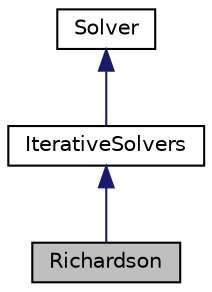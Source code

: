 digraph "Richardson"
{
  edge [fontname="Helvetica",fontsize="10",labelfontname="Helvetica",labelfontsize="10"];
  node [fontname="Helvetica",fontsize="10",shape=record];
  Node0 [label="Richardson",height=0.2,width=0.4,color="black", fillcolor="grey75", style="filled", fontcolor="black"];
  Node1 -> Node0 [dir="back",color="midnightblue",fontsize="10",style="solid",fontname="Helvetica"];
  Node1 [label="IterativeSolvers",height=0.2,width=0.4,color="black", fillcolor="white", style="filled",URL="$class_iterative_solvers.html",tooltip="Abstract class for several iterative methods. "];
  Node2 -> Node1 [dir="back",color="midnightblue",fontsize="10",style="solid",fontname="Helvetica"];
  Node2 [label="Solver",height=0.2,width=0.4,color="black", fillcolor="white", style="filled",URL="$class_solver.html",tooltip="Base class for linear solvers. "];
}
